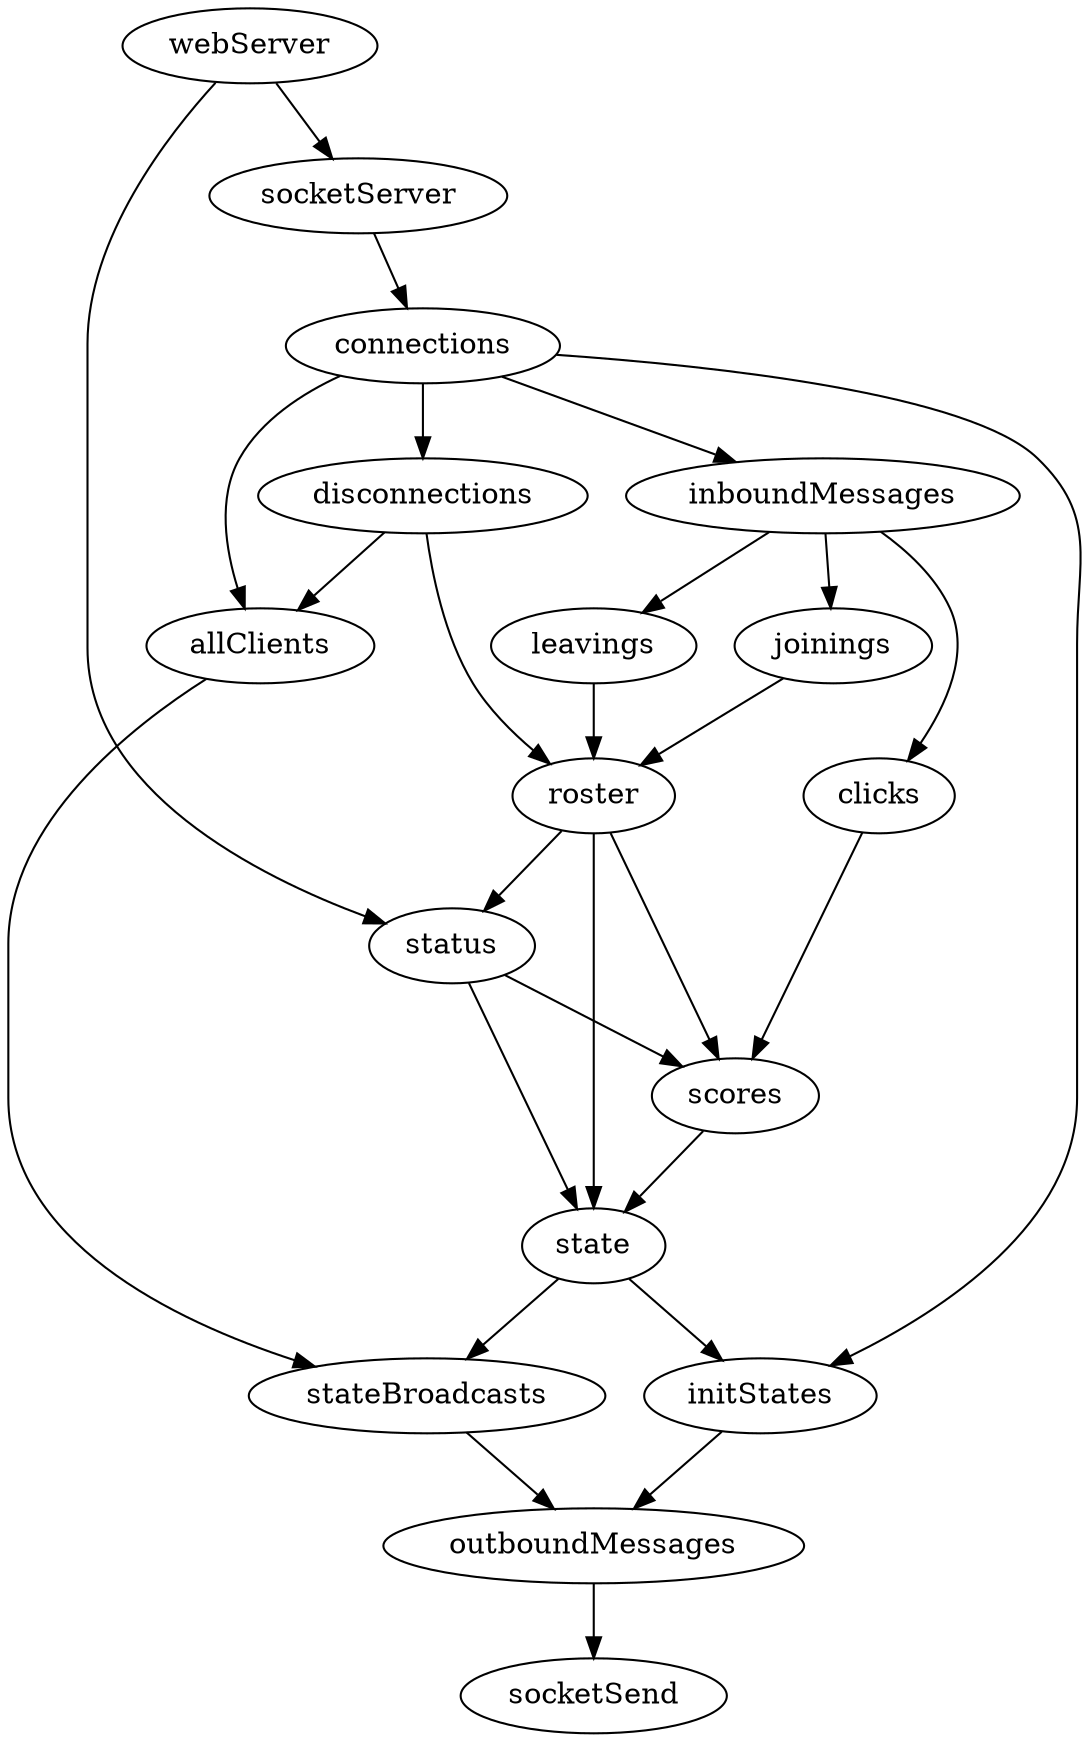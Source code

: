 digraph G {

  subgraph socketServer {
    webServer -> socketServer;
    socketServer -> connections;
    connections -> disconnections;
    { connections, disconnections } -> allClients;
    connections -> inboundMessages;
    outboundMessages -> socketSend;
  }

  inboundMessages -> clicks;
  inboundMessages -> joinings;
  inboundMessages -> leavings;

  { connections, state } -> initStates;
  { state, allClients } -> stateBroadcasts;
  { joinings, leavings, disconnections } -> roster;
  { webServer, roster } -> status;
  { clicks, roster, status } -> scores;
  { status, scores, roster } -> state;
  { initStates, stateBroadcasts } -> outboundMessages;
}
